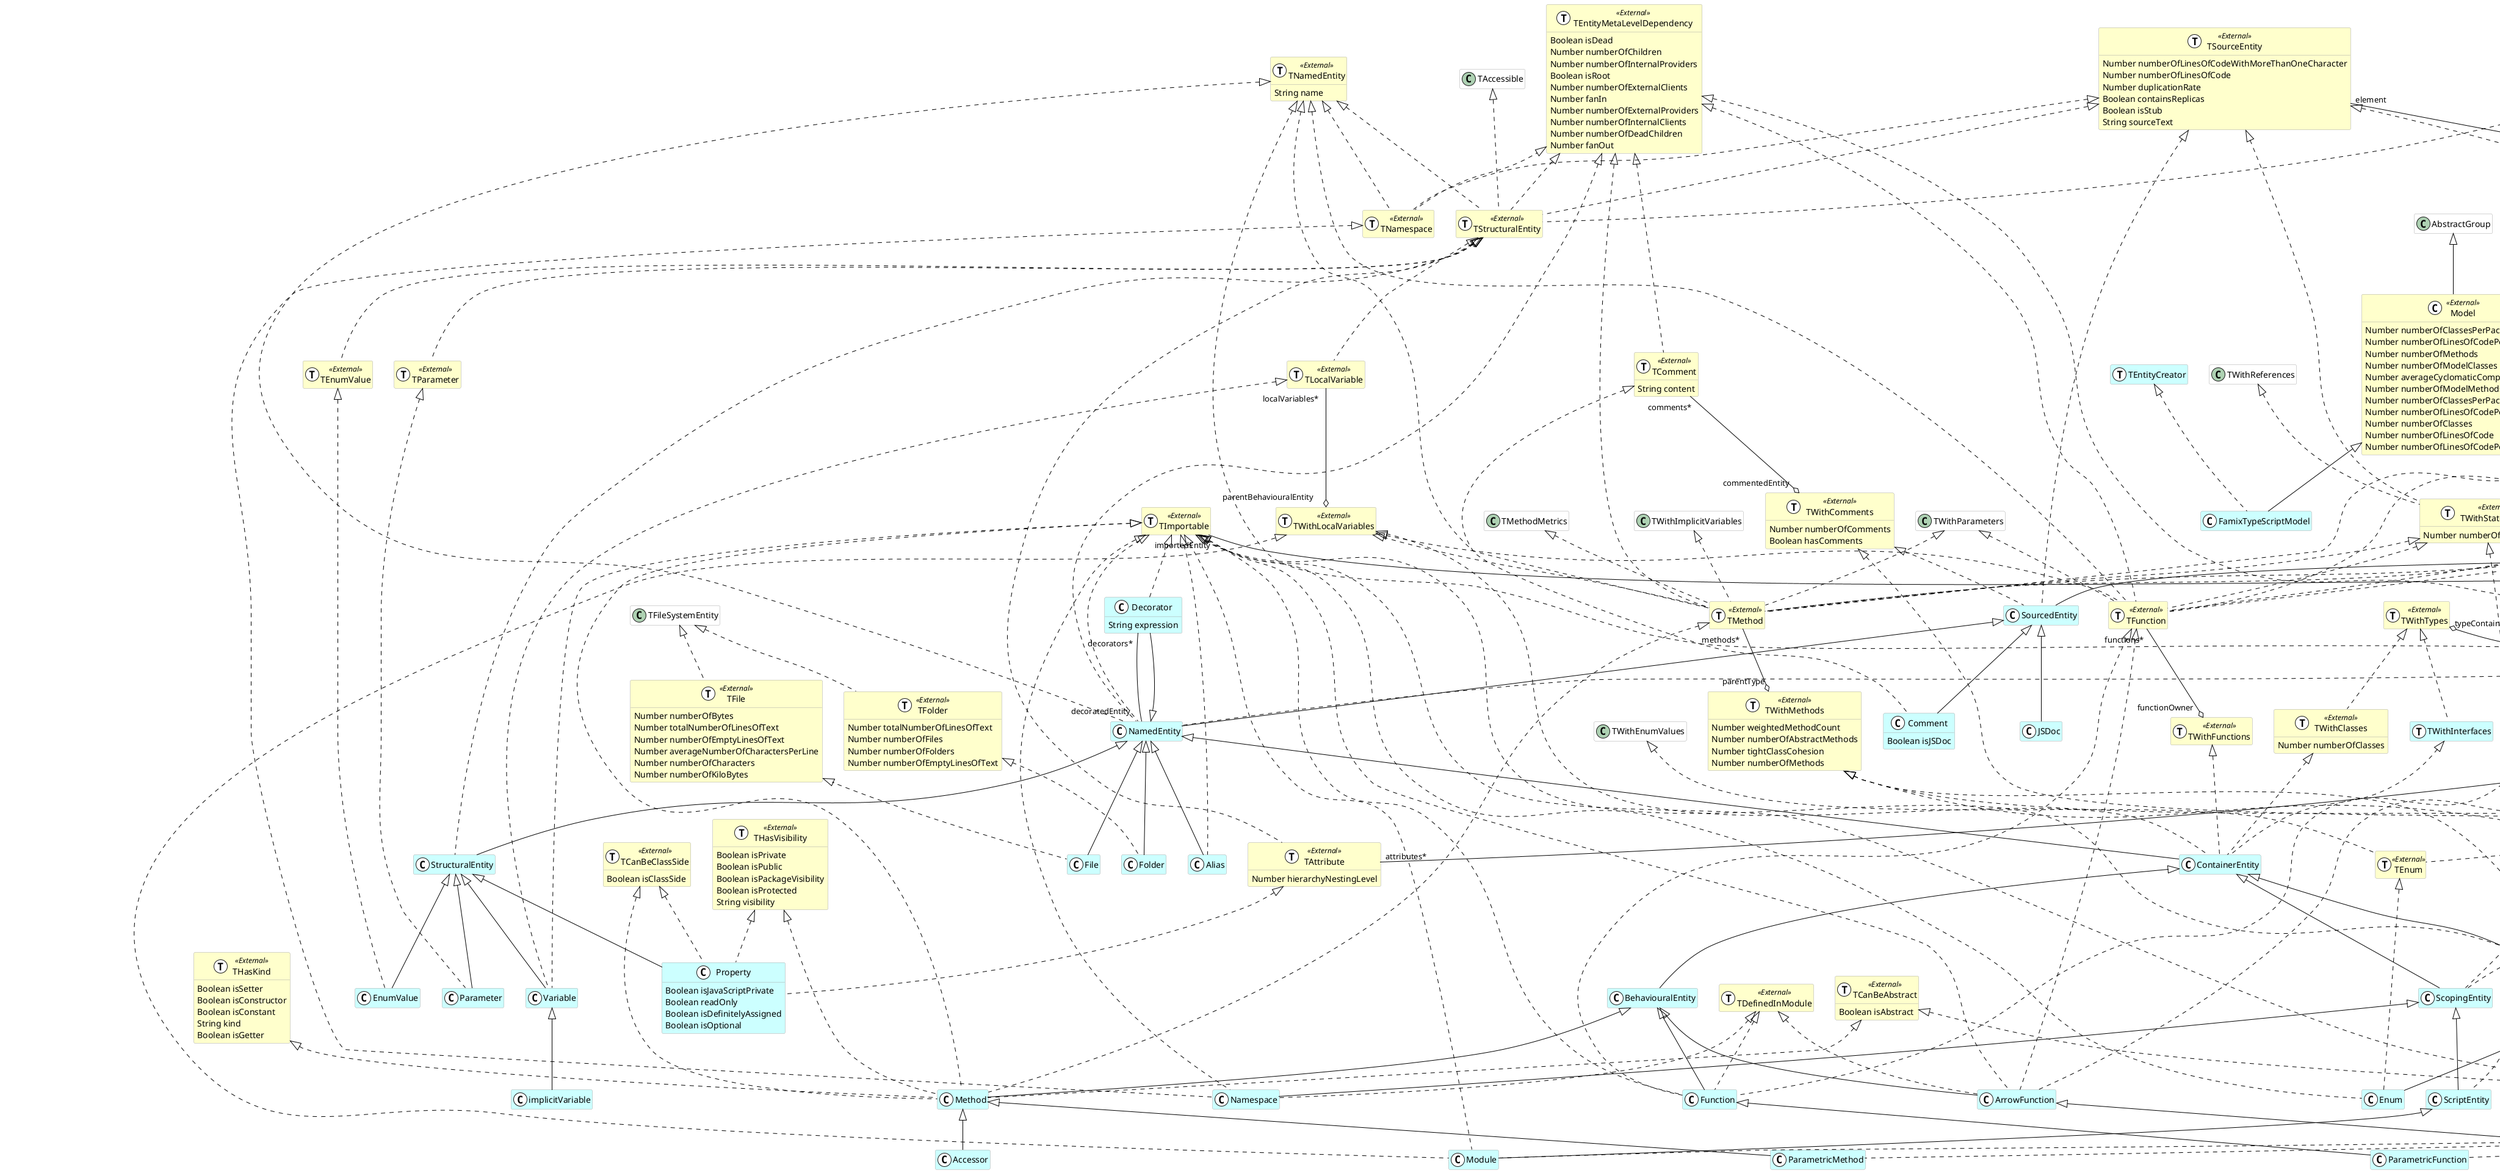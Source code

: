 @startumlhide empty membersskinparam class {  BackgroundColor white  ArrowColor black  BorderColor darkGray}class THasSignature <<(T,white)External>> #FFFFCC {  String signature}class TMethod <<(T,white)External>> #FFFFCC {}class Type <<(C,white)>> #CCFFFF {}class TParameterConcretization <<(T,white)External>> #FFFFCC {}class TEnumValue <<(T,white)External>> #FFFFCC {}class TCanImplement <<(T,white)External>> #FFFFCC {}class TImplementable <<(T,white)External>> #FFFFCC {}class JSDoc <<(C,white)>> #CCFFFF {}class Parameter <<(C,white)>> #CCFFFF {}class THasImmediateSource <<(T,white)External>> #FFFFCC {  String source}class TStructuralEntity <<(T,white)External>> #FFFFCC {}class Alias <<(C,white)>> #CCFFFF {}class Entity <<(C,white)External>> #FFFFCC {  Boolean isTagged  Number numberOfTags  Boolean isDead}class TEntityCreator <<(T,white)>> #CCFFFF {}class TNamespace <<(T,white)External>> #FFFFCC {}class TInvocationsReceiver <<(T,white)External>> #FFFFCC {}class TLocalVariable <<(T,white)External>> #FFFFCC {}class Interface <<(C,white)>> #CCFFFF {}class TClass <<(T,white)External>> #FFFFCC {  Number weightOfAClass  Boolean isTestCase}class TAccess <<(T,white)External>> #FFFFCC {  Boolean isWrite  Boolean isReadWriteUnknown  Boolean isRead}class TImplementation <<(T,white)External>> #FFFFCC {}class ParametricFunction <<(C,white)>> #CCFFFF {}class SourceLanguage <<(C,white)>> #CCFFFF {}class implicitVariable <<(C,white)>> #CCFFFF {}class SourceAnchor <<(C,white)>> #CCFFFF {}class Module <<(C,white)>> #CCFFFF {}class Inheritance <<(C,white)>> #CCFFFF {}class SourcedEntity <<(C,white)>> #CCFFFF {}class File <<(C,white)>> #CCFFFF {}class TInheritance <<(T,white)External>> #FFFFCC {}class Class <<(C,white)>> #CCFFFF {}class TSourceLanguage <<(T,white)External>> #FFFFCC {}class Decorator <<(C,white)>> #CCFFFF {  String expression}class TWithStatements <<(T,white)External>> #FFFFCC {  Number numberOfStatements}class TInvocable <<(T,white)External>> #FFFFCC {}class EnumValue <<(C,white)>> #CCFFFF {}class Function <<(C,white)>> #CCFFFF {}class Entity <<(C,white)>> #CCFFFF {}class ScopingEntity <<(C,white)>> #CCFFFF {}class TWithAttributes <<(T,white)External>> #FFFFCC {  Number numberOfAttributes}class ParametricMethod <<(C,white)>> #CCFFFF {}class Enum <<(C,white)>> #CCFFFF {}class Reference <<(C,white)>> #CCFFFF {}class TAttribute <<(T,white)External>> #FFFFCC {  Number hierarchyNestingLevel}class FamixTypeScriptModel <<(C,white)>> #CCFFFF {}class BehaviouralEntity <<(C,white)>> #CCFFFF {}class TWithAccesses <<(T,white)External>> #FFFFCC {}class TFunction <<(T,white)External>> #FFFFCC {}class TConcreteParameterType <<(T,white)External>> #FFFFCC {}class Concretization <<(C,white)>> #CCFFFF {}class TEnum <<(T,white)External>> #FFFFCC {}class TIndexedFileNavigation <<(T,white)External>> #FFFFCC {  Number startPos  Number endPos}class TReference <<(T,white)External>> #FFFFCC {}class TWithTypes <<(T,white)External>> #FFFFCC {}class ContainerEntity <<(C,white)>> #CCFFFF {}class TWithInheritances <<(T,white)External>> #FFFFCC {  Number numberOfSubclasses  Number hierarchyNestingLevel  Number numberOfDirectSubclasses  Number subclassHierarchyDepth}class TEntityMetaLevelDependency <<(T,white)External>> #FFFFCC {  Boolean isDead  Number numberOfChildren  Number numberOfInternalProviders  Boolean isRoot  Number numberOfExternalClients  Number fanIn  Number numberOfExternalProviders  Number numberOfInternalClients  Number numberOfDeadChildren  Number fanOut}class TComment <<(T,white)External>> #FFFFCC {  String content}class TSourceEntity <<(T,white)External>> #FFFFCC {  Number numberOfLinesOfCodeWithMoreThanOneCharacter  Number numberOfLinesOfCode  Number duplicationRate  Boolean containsReplicas  Boolean isStub  String sourceText}class TLCOMMetrics <<(T,white)External>> #FFFFCC {  Number lcom2  Number lcom3}class Accessor <<(C,white)>> #CCFFFF {}class Comment <<(C,white)>> #CCFFFF {  Boolean isJSDoc}class ArrowFunction <<(C,white)>> #CCFFFF {}class TFile <<(T,white)External>> #FFFFCC {  Number numberOfBytes  Number totalNumberOfLinesOfText  Number numberOfEmptyLinesOfText  Number averageNumberOfCharactersPerLine  Number numberOfCharacters  Number numberOfKiloBytes}class Implementation <<(C,white)>> #CCFFFF {}class THasKind <<(T,white)External>> #FFFFCC {  Boolean isSetter  Boolean isConstructor  Boolean isConstant  String kind  Boolean isGetter}class ParametricClass <<(C,white)>> #CCFFFF {}class ImportClause <<(C,white)>> #CCFFFF {}class TWithClasses <<(T,white)External>> #FFFFCC {  Number numberOfClasses}class ParameterType <<(C,white)>> #CCFFFF {}class TNamedEntity <<(T,white)External>> #FFFFCC {  String name}class Variable <<(C,white)>> #CCFFFF {}class THasVisibility <<(T,white)External>> #FFFFCC {  Boolean isPrivate  Boolean isPublic  Boolean isPackageVisibility  Boolean isProtected  String visibility}class TImportable <<(T,white)External>> #FFFFCC {}class SourceTextAnchor <<(C,white)>> #CCFFFF {}class TWithLocalVariables <<(T,white)External>> #FFFFCC {}class TParameter <<(T,white)External>> #FFFFCC {}class Invocation <<(C,white)>> #CCFFFF {}class TDefinedInModule <<(T,white)External>> #FFFFCC {}class Model <<(C,white)External>> #FFFFCC {  Number numberOfClassesPerPackage  Number numberOfLinesOfCodePerPackage  Number numberOfMethods  Number numberOfModelClasses  Number averageCyclomaticComplexity  Number numberOfModelMethods  Number numberOfClassesPerPackage  Number numberOfLinesOfCodePerClass  Number numberOfClasses  Number numberOfLinesOfCode  Number numberOfLinesOfCodePerMethod}class ScriptEntity <<(C,white)>> #CCFFFF {}class PrimitiveType <<(C,white)>> #CCFFFF {}class TWithImports <<(T,white)External>> #FFFFCC {}class Access <<(C,white)>> #CCFFFF {}class TPrimitiveType <<(T,white)External>> #FFFFCC {}class TWithMethods <<(T,white)External>> #FFFFCC {  Number weightedMethodCount  Number numberOfAbstractMethods  Number tightClassCohesion  Number numberOfMethods}class TWithComments <<(T,white)External>> #FFFFCC {  Number numberOfComments  Boolean hasComments}class Property <<(C,white)>> #CCFFFF {  Boolean isJavaScriptPrivate  Boolean readOnly  Boolean isDefinitelyAssigned  Boolean isOptional}class TTypedEntity <<(T,white)External>> #FFFFCC {}class Namespace <<(C,white)>> #CCFFFF {}class TWithInvocations <<(T,white)External>> #FFFFCC {  Number numberOfOutgoingInvocations}class TParametricEntity <<(T,white)External>> #FFFFCC {}class NamedEntity <<(C,white)>> #CCFFFF {}class Folder <<(C,white)>> #CCFFFF {}class TType <<(T,white)External>> #FFFFCC {}class Method <<(C,white)>> #CCFFFF {}class TInvocation <<(T,white)External>> #FFFFCC {}class TClassMetrics <<(T,white)>> #CCFFFF {}class TSourceAnchor <<(T,white)External>> #FFFFCC {  Number lineCount}class TGenericParameterType <<(T,white)External>> #FFFFCC {}class TCanBeClassSide <<(T,white)External>> #FFFFCC {  Boolean isClassSide}class ParameterConcretization <<(C,white)>> #CCFFFF {}class TClassMetrics <<(T,white)External>> #FFFFCC {  Number numberOfMethodsOverridden  Number totalNumberOfSubclasses  Number numberOfMethodsInHierarchy  Number numberOfMethodsInherited  Number numberOfAttributesInherited  Number numberOfLocallyDefinedMethods}class IndexedFileAnchor <<(C,white)>> #CCFFFF {}class TFolder <<(T,white)External>> #FFFFCC {  Number totalNumberOfLinesOfText  Number numberOfFiles  Number numberOfFolders  Number numberOfEmptyLinesOfText}class TWithFunctions <<(T,white)External>> #FFFFCC {}class TCanBeAbstract <<(T,white)External>> #FFFFCC {  Boolean isAbstract}class TConcretization <<(T,white)External>> #FFFFCC {}class TImport <<(T,white)External>> #FFFFCC {}class ParametricInterface <<(C,white)>> #CCFFFF {}class StructuralEntity <<(C,white)>> #CCFFFF {}class TWithInterfaces <<(T,white)>> #CCFFFF {}class ParametricArrowFunction <<(C,white)>> #CCFFFF {}ArrowFunction <|-- ParametricArrowFunctionContainerEntity <|-- TypeSourcedEntity <|-- JSDocStructuralEntity <|-- ParameterNamedEntity <|-- AliasObject <|-- EntityType <|-- InterfaceFunction <|-- ParametricFunctionEntity <|-- SourceLanguageVariable <|-- implicitVariableEntity <|-- SourceAnchorScriptEntity <|-- ModuleEntity <|-- InheritanceEntity <|-- SourcedEntityNamedEntity <|-- FileType <|-- ClassBehaviouralEntity <|-- FunctionNamedEntity <|-- DecoratorStructuralEntity <|-- EnumValueEntity <|-- EntityContainerEntity <|-- ScopingEntityType <|-- EnumEntity <|-- ReferenceModel <|-- FamixTypeScriptModelEntity <|-- ConcretizationContainerEntity <|-- BehaviouralEntityMethod <|-- ParametricMethodNamedEntity <|-- ContainerEntityMethod <|-- AccessorBehaviouralEntity <|-- ArrowFunctionSourcedEntity <|-- CommentEntity <|-- ImplementationClass <|-- ParametricClassEntity <|-- ImportClauseType <|-- ParameterTypeSourceAnchor <|-- SourceTextAnchorEntity <|-- InvocationAbstractGroup <|-- ModelStructuralEntity <|-- VariableScopingEntity <|-- ScriptEntityEntity <|-- AccessType <|-- PrimitiveTypeStructuralEntity <|-- PropertyScopingEntity <|-- NamespaceSourcedEntity <|-- NamedEntityNamedEntity <|-- FolderBehaviouralEntity <|-- MethodEntity <|-- ParameterConcretizationSourceAnchor <|-- IndexedFileAnchorInterface <|-- ParametricInterfaceNamedEntity <|-- StructuralEntityTParametricEntity <|.. ParametricArrowFunctionTHasSignature <|.. TMethodTInvocable <|.. TMethodTMethodMetrics <|.. TMethodTNamedEntity <|.. TMethodTTypedEntity <|.. TMethodTWithImplicitVariables <|.. TMethodTWithLocalVariables <|.. TMethodTWithParameters <|.. TMethodTWithStatements <|.. TMethodTEntityMetaLevelDependency <|.. TMethodTConcreteParameterType <|.. TypeTImportable <|.. TypeTType <|.. TypeTWithMethods <|.. TypeTAssociation <|.. TParameterConcretizationTStructuralEntity <|.. TEnumValueTParameter <|.. ParameterTSourceAnchor <|.. THasImmediateSourceTAccessible <|.. TStructuralEntityTNamedEntity <|.. TStructuralEntityTSourceEntity <|.. TStructuralEntityTTypedEntity <|.. TStructuralEntityTEntityMetaLevelDependency <|.. TStructuralEntityTImportable <|.. AliasTNamedEntity <|.. TNamespaceTSourceEntity <|.. TNamespaceTEntityMetaLevelDependency <|.. TNamespaceTStructuralEntity <|.. TLocalVariableTInvocationsReceiver <|.. TClassTType <|.. TClassTWithAttributes <|.. TClassTWithComments <|.. TClassTWithInheritances <|.. TClassTWithMethods <|.. TClassTAssociation <|.. TAccessTAssociation <|.. TImplementationTParametricEntity <|.. ParametricFunctionTSourceLanguage <|.. SourceLanguageTImplementable <|.. InterfaceTInvocationsReceiver <|.. InterfaceTWithAttributes <|.. InterfaceTWithInheritances <|.. InterfaceTWithMethods <|.. InterfaceTSourceAnchor <|.. SourceAnchorTImportable <|.. ModuleTWithImports <|.. ModuleTWithLocalVariables <|.. ModuleTInheritance <|.. InheritanceTFile <|.. FileTAssociation <|.. TInheritanceTSourceEntity <|.. SourcedEntityTWithComments <|.. SourcedEntityTCanBeAbstract <|.. ClassTCanImplement <|.. ClassTClass <|.. ClassTClassMetrics <|.. ClassTImportable <|.. ClassTLCOMMetrics <|.. ClassTWithAccesses <|.. ClassTSourceEntity <|.. TWithStatementsTWithAccesses <|.. TWithStatementsTWithInvocations <|.. TWithStatementsTWithReferences <|.. TWithStatementsTWithInvocations <|.. ClassTDefinedInModule <|.. FunctionTFunction <|.. FunctionTImportable <|.. FunctionTInvocable <|.. FunctionTClassMetrics <|.. ClassTImportable <|.. DecoratorTEnumValue <|.. EnumValueTWithAccesses <|.. ScopingEntityTWithInvocations <|.. ScopingEntityTEnum <|.. EnumTImportable <|.. EnumTReference <|.. ReferenceTStructuralEntity <|.. TAttributeTHasSignature <|.. TFunctionTInvocable <|.. TFunctionTNamedEntity <|.. TFunctionTTypedEntity <|.. TFunctionTWithLocalVariables <|.. TFunctionTWithParameters <|.. TFunctionTWithStatements <|.. TFunctionTEntityMetaLevelDependency <|.. TFunctionTType <|.. TConcreteParameterTypeTEntityCreator <|.. FamixTypeScriptModelTConcretization <|.. ConcretizationTType <|.. TEnumTWithEnumValues <|.. TEnumTParametricEntity <|.. ParametricMethodTFileAnchor <|.. TIndexedFileNavigationTAssociation <|.. TReferenceTWithClasses <|.. ContainerEntityTWithFunctions <|.. ContainerEntityTWithLocalVariables <|.. ContainerEntityTWithInterfaces <|.. ContainerEntityTEntityMetaLevelDependency <|.. TCommentTDefinedInModule <|.. ArrowFunctionTFunction <|.. ArrowFunctionTImportable <|.. ArrowFunctionTInvocable <|.. ArrowFunctionTComment <|.. CommentTFileSystemEntity <|.. TFileTImplementation <|.. ImplementationTWithTypes <|.. TWithClassesTParametricEntity <|.. ParametricClassTImport <|.. ImportClauseTGenericParameterType <|.. ParameterTypeTStructuralEntity <|.. TParameterTTypedEntity <|.. ParameterTypeTWithInheritances <|.. ParameterTypeTHasSignature <|.. InvocationTInvocation <|.. InvocationTHasImmediateSource <|.. SourceTextAnchorTImportable <|.. VariableTLocalVariable <|.. VariableTWithStatements <|.. ScriptEntityTAccess <|.. AccessTPrimitiveType <|.. PrimitiveTypeTType <|.. TPrimitiveTypeTAttribute <|.. PropertyTCanBeClassSide <|.. PropertyTHasVisibility <|.. PropertyTDefinedInModule <|.. NamespaceTImportable <|.. NamespaceTNamespace <|.. NamespaceTFolder <|.. FolderTNamedEntity <|.. TTypeTReferenceable <|.. TTypeTSourceEntity <|.. TTypeTType <|.. TGenericParameterTypeTEntityMetaLevelDependency <|.. TTypeTCanBeAbstract <|.. MethodTCanBeClassSide <|.. MethodTHasKind <|.. MethodTHasVisibility <|.. MethodTImportable <|.. MethodTMethod <|.. MethodTAssociation <|.. TInvocationTHasSignature <|.. TInvocationTImportable <|.. NamedEntityTInvocationsReceiver <|.. NamedEntityTNamedEntity <|.. NamedEntityTEntityMetaLevelDependency <|.. NamedEntityTParameterConcretization <|.. ParameterConcretizationTFileSystemEntity <|.. TFolderTIndexedFileNavigation <|.. IndexedFileAnchorTAssociation <|.. TConcretizationTParametricEntity <|.. ParametricInterfaceTStructuralEntity <|.. StructuralEntityTAssociation <|.. TImportTWithTypes <|.. TWithInterfacesTInvocationsReceiver "receiver" -- "receivingInvocations*" TInvocationTWithInvocations "sender" -- "outgoingInvocations*" TInvocationTFunction "functions*" --o "functionOwner" TWithFunctionsTWithImports "importingEntity" -- "outgoingImports*" TImportTImportable "importedEntity" -- "incomingImports*" TImportTConcreteParameterType "concreteParameters*" -- "concreteEntities*" TParametricEntityTInvocable "candidates*" -- "incomingInvocations*" TInvocationTComment "comments*" --o "commentedEntity" TWithCommentsTParameterConcretization "concretizations*" -- "genericParameter" TGenericParameterTypeModel -- "sourceLanguage" TSourceLanguageDecorator "decorators*" -- "decoratedEntity" NamedEntityTInheritance "subInheritances*" -- "superclass" TWithInheritancesTParametricEntity "concreteEntity" -- "genericization" TConcretizationTMethod "methods*" --o "parentType" TWithMethodsTInheritance "superInheritances*" -- "subclass" TWithInheritancesTSourceEntity "element" -- "sourceAnchor" TSourceAnchorTParametricEntity "genericEntity" -- "concretizations*" TConcretizationTTypedEntity "typedEntities*" -- "declaredType" TTypeTCanImplement "implementingClass" -- "interfaceImplementations*" TImplementationTAccess "accesses*" -- "accessor" TWithAccessesTWithAttributes "parentType" o-- "attributes*" TAttributeTParameterConcretization "parameterConcretizations*" -- "concretizations*" TConcretizationTParameterConcretization "generics*" -- "concreteParameter" TConcreteParameterTypeTImplementable "interface" -- "implementations*" TImplementationTLocalVariable "localVariables*" --o "parentBehaviouralEntity" TWithLocalVariablesTWithTypes "typeContainer" o-- "types*" TTypeTParametricEntity "genericEntities*" -- "genericParameters*" TGenericParameterType@enduml